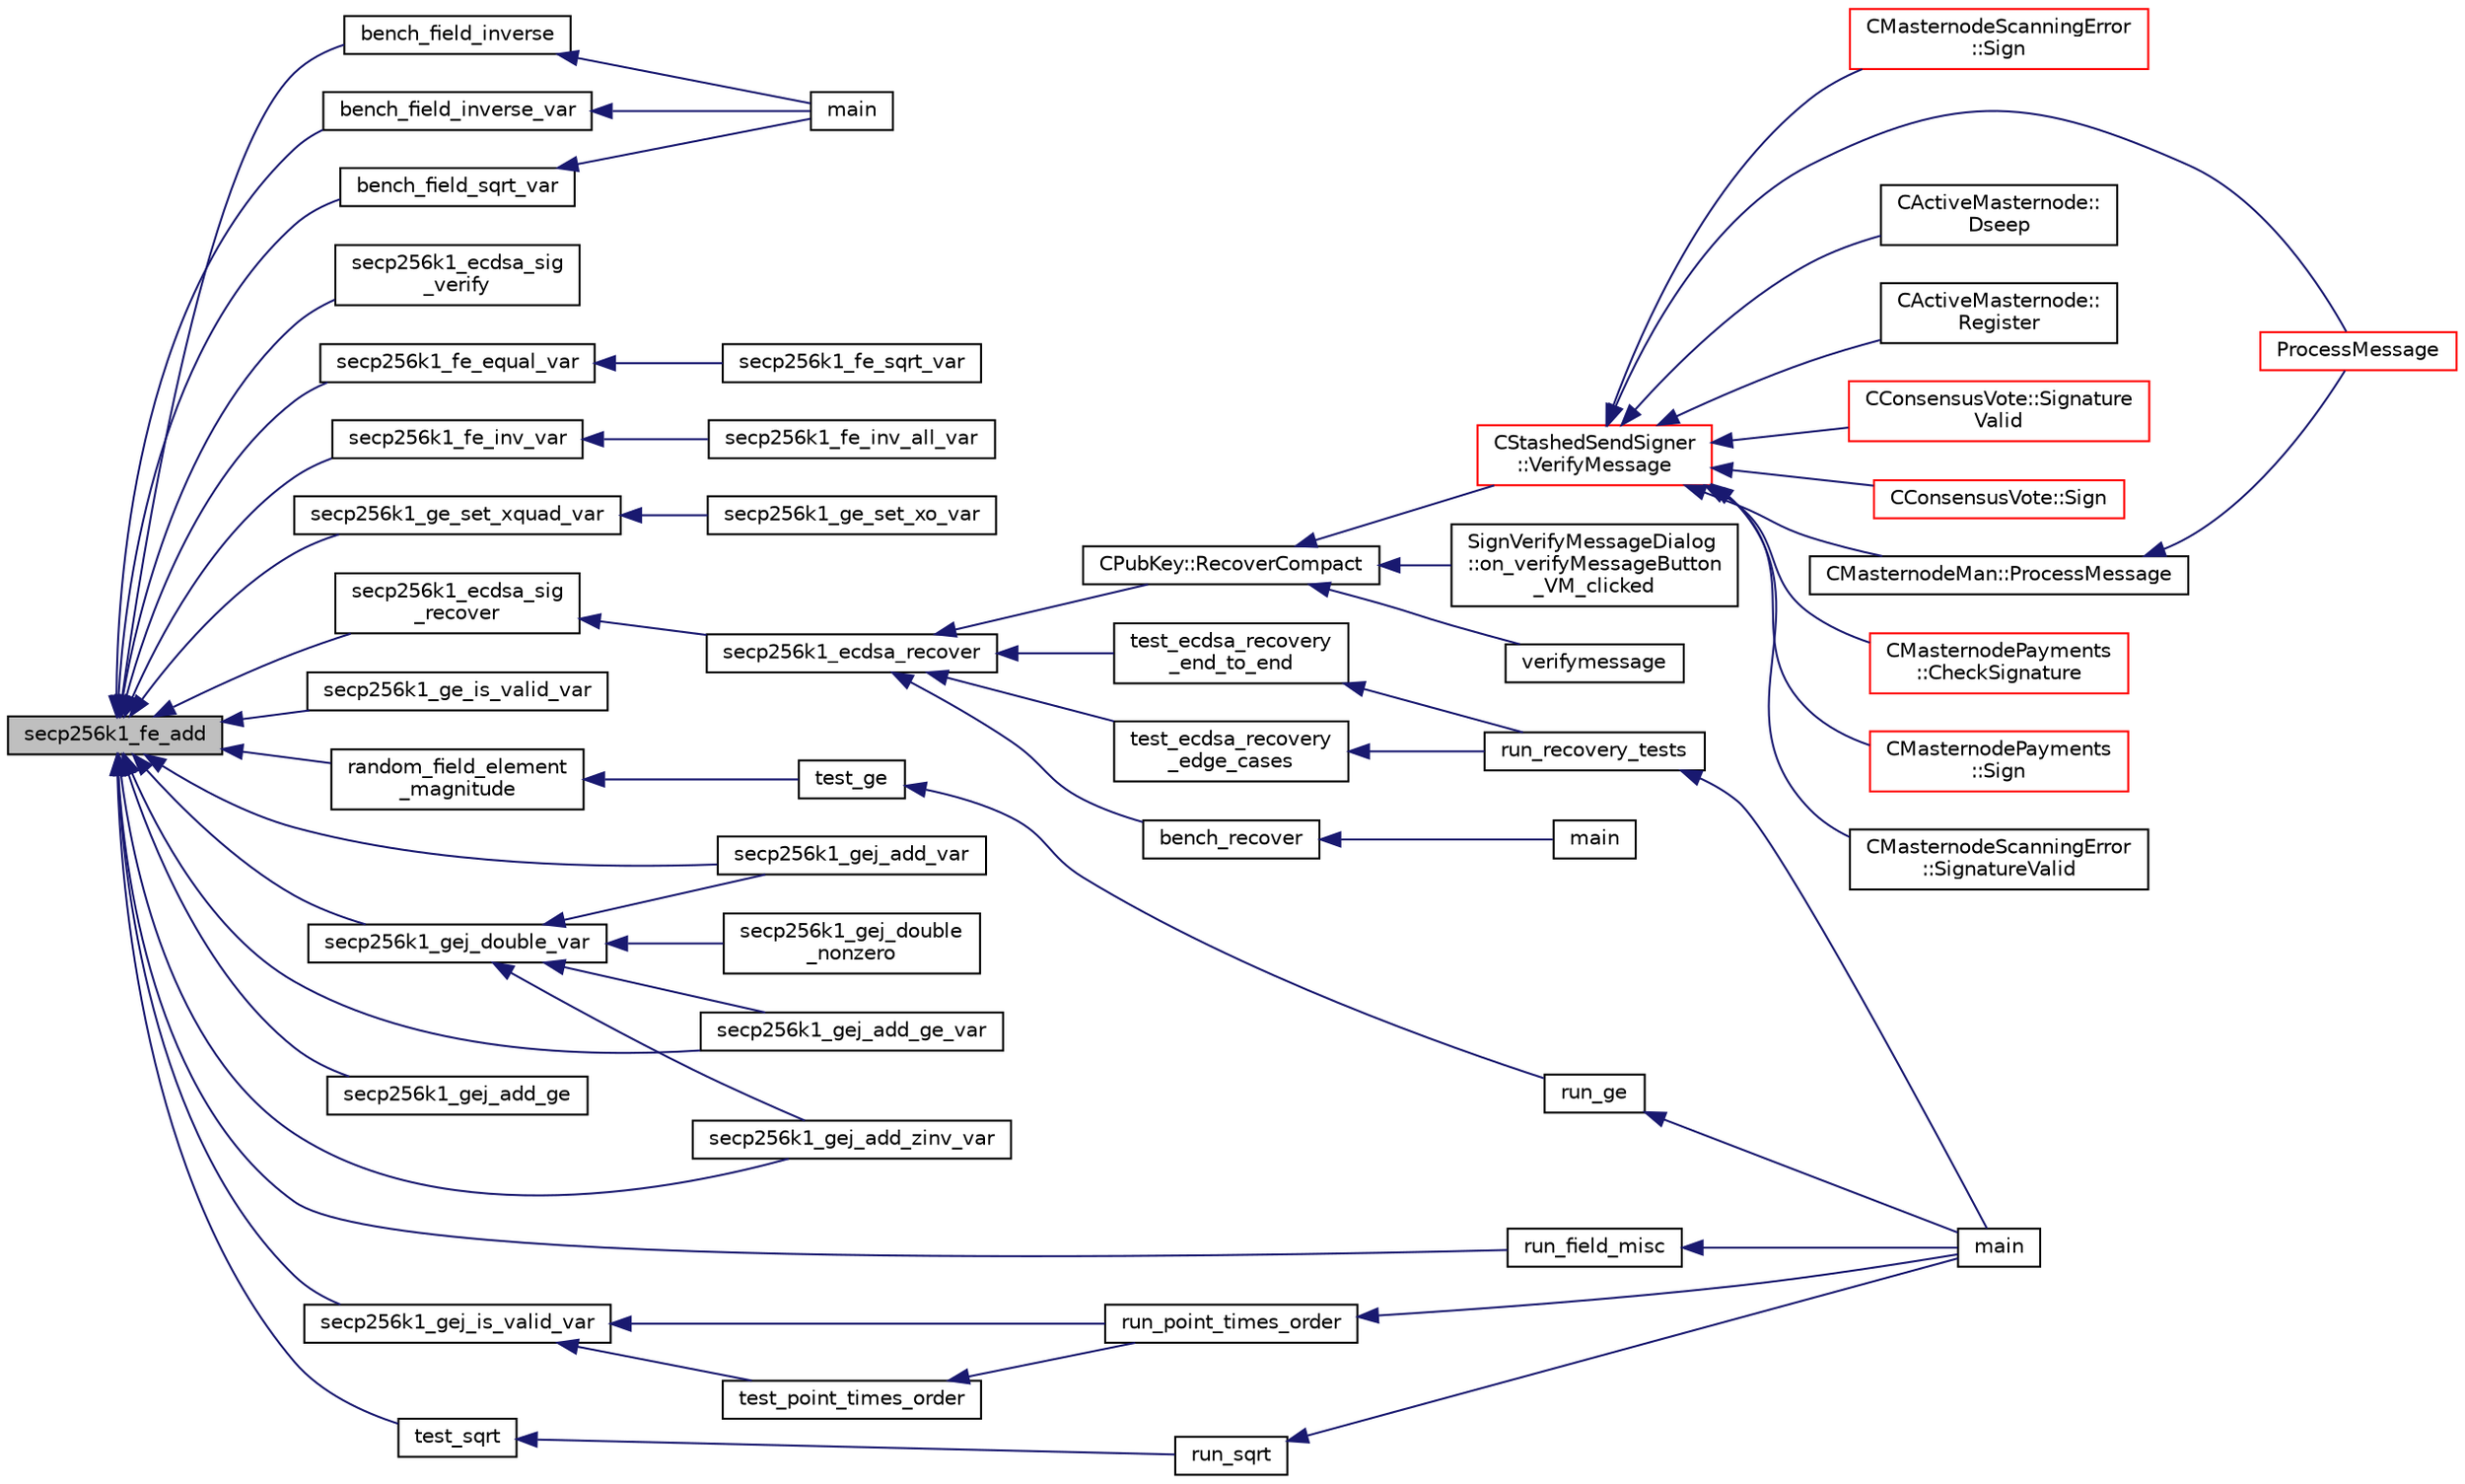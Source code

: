 digraph "secp256k1_fe_add"
{
  edge [fontname="Helvetica",fontsize="10",labelfontname="Helvetica",labelfontsize="10"];
  node [fontname="Helvetica",fontsize="10",shape=record];
  rankdir="LR";
  Node1 [label="secp256k1_fe_add",height=0.2,width=0.4,color="black", fillcolor="grey75", style="filled", fontcolor="black"];
  Node1 -> Node2 [dir="back",color="midnightblue",fontsize="10",style="solid",fontname="Helvetica"];
  Node2 [label="bench_field_inverse",height=0.2,width=0.4,color="black", fillcolor="white", style="filled",URL="$d9/d5e/bench__internal_8c.html#aadfd2513d7e62f1bea711ca496f8a3c2"];
  Node2 -> Node3 [dir="back",color="midnightblue",fontsize="10",style="solid",fontname="Helvetica"];
  Node3 [label="main",height=0.2,width=0.4,color="black", fillcolor="white", style="filled",URL="$d9/d5e/bench__internal_8c.html#a3c04138a5bfe5d72780bb7e82a18e627"];
  Node1 -> Node4 [dir="back",color="midnightblue",fontsize="10",style="solid",fontname="Helvetica"];
  Node4 [label="bench_field_inverse_var",height=0.2,width=0.4,color="black", fillcolor="white", style="filled",URL="$d9/d5e/bench__internal_8c.html#afe3b788c31c7bb78714db48b2d43fd60"];
  Node4 -> Node3 [dir="back",color="midnightblue",fontsize="10",style="solid",fontname="Helvetica"];
  Node1 -> Node5 [dir="back",color="midnightblue",fontsize="10",style="solid",fontname="Helvetica"];
  Node5 [label="bench_field_sqrt_var",height=0.2,width=0.4,color="black", fillcolor="white", style="filled",URL="$d9/d5e/bench__internal_8c.html#a886402d0f9385791697bf5de08bdccd3"];
  Node5 -> Node3 [dir="back",color="midnightblue",fontsize="10",style="solid",fontname="Helvetica"];
  Node1 -> Node6 [dir="back",color="midnightblue",fontsize="10",style="solid",fontname="Helvetica"];
  Node6 [label="secp256k1_ecdsa_sig\l_verify",height=0.2,width=0.4,color="black", fillcolor="white", style="filled",URL="$d5/d27/ecdsa__impl_8h.html#a3f5883c08cc865fd9a4ca3f6173b1c26"];
  Node1 -> Node7 [dir="back",color="midnightblue",fontsize="10",style="solid",fontname="Helvetica"];
  Node7 [label="secp256k1_fe_equal_var",height=0.2,width=0.4,color="black", fillcolor="white", style="filled",URL="$d7/d0b/field__impl_8h.html#a33b925095ff0c60cd468d5a91d3ec788"];
  Node7 -> Node8 [dir="back",color="midnightblue",fontsize="10",style="solid",fontname="Helvetica"];
  Node8 [label="secp256k1_fe_sqrt_var",height=0.2,width=0.4,color="black", fillcolor="white", style="filled",URL="$d7/d0b/field__impl_8h.html#adeed9551ce946187f98c5e3d789e9575"];
  Node1 -> Node9 [dir="back",color="midnightblue",fontsize="10",style="solid",fontname="Helvetica"];
  Node9 [label="secp256k1_fe_inv_var",height=0.2,width=0.4,color="black", fillcolor="white", style="filled",URL="$d7/d0b/field__impl_8h.html#a0090ecfb39b34a8965cc16ae1feca5aa"];
  Node9 -> Node10 [dir="back",color="midnightblue",fontsize="10",style="solid",fontname="Helvetica"];
  Node10 [label="secp256k1_fe_inv_all_var",height=0.2,width=0.4,color="black", fillcolor="white", style="filled",URL="$d7/d0b/field__impl_8h.html#a728a757d8960973603be6f3b2aa13f4e"];
  Node1 -> Node11 [dir="back",color="midnightblue",fontsize="10",style="solid",fontname="Helvetica"];
  Node11 [label="secp256k1_ge_set_xquad_var",height=0.2,width=0.4,color="black", fillcolor="white", style="filled",URL="$d6/d60/group__impl_8h.html#a767d4255b822bcd84f84d9b440b3af86"];
  Node11 -> Node12 [dir="back",color="midnightblue",fontsize="10",style="solid",fontname="Helvetica"];
  Node12 [label="secp256k1_ge_set_xo_var",height=0.2,width=0.4,color="black", fillcolor="white", style="filled",URL="$d6/d60/group__impl_8h.html#a3c3d9154b093bb4ed48ba55e4c28a0b5"];
  Node1 -> Node13 [dir="back",color="midnightblue",fontsize="10",style="solid",fontname="Helvetica"];
  Node13 [label="secp256k1_gej_is_valid_var",height=0.2,width=0.4,color="black", fillcolor="white", style="filled",URL="$d6/d60/group__impl_8h.html#aaf14c34acab0a279530f58c7e7d50749"];
  Node13 -> Node14 [dir="back",color="midnightblue",fontsize="10",style="solid",fontname="Helvetica"];
  Node14 [label="test_point_times_order",height=0.2,width=0.4,color="black", fillcolor="white", style="filled",URL="$d5/d7f/tests_8c.html#a5760a028e03f061e5aed00cb7839138e"];
  Node14 -> Node15 [dir="back",color="midnightblue",fontsize="10",style="solid",fontname="Helvetica"];
  Node15 [label="run_point_times_order",height=0.2,width=0.4,color="black", fillcolor="white", style="filled",URL="$d5/d7f/tests_8c.html#accc1ed100e6e73e61ce30e82cf4f0bbb"];
  Node15 -> Node16 [dir="back",color="midnightblue",fontsize="10",style="solid",fontname="Helvetica"];
  Node16 [label="main",height=0.2,width=0.4,color="black", fillcolor="white", style="filled",URL="$d5/d7f/tests_8c.html#a3c04138a5bfe5d72780bb7e82a18e627"];
  Node13 -> Node15 [dir="back",color="midnightblue",fontsize="10",style="solid",fontname="Helvetica"];
  Node1 -> Node17 [dir="back",color="midnightblue",fontsize="10",style="solid",fontname="Helvetica"];
  Node17 [label="secp256k1_ge_is_valid_var",height=0.2,width=0.4,color="black", fillcolor="white", style="filled",URL="$d6/d60/group__impl_8h.html#a83600b0c4d8e95a8b2e730b4e2f207dc"];
  Node1 -> Node18 [dir="back",color="midnightblue",fontsize="10",style="solid",fontname="Helvetica"];
  Node18 [label="secp256k1_gej_double_var",height=0.2,width=0.4,color="black", fillcolor="white", style="filled",URL="$d6/d60/group__impl_8h.html#a033aa434a4d0838f649ad757dd44db46"];
  Node18 -> Node19 [dir="back",color="midnightblue",fontsize="10",style="solid",fontname="Helvetica"];
  Node19 [label="secp256k1_gej_double\l_nonzero",height=0.2,width=0.4,color="black", fillcolor="white", style="filled",URL="$d6/d60/group__impl_8h.html#accf4e481cd660b1df01b4b90f5d28bb4"];
  Node18 -> Node20 [dir="back",color="midnightblue",fontsize="10",style="solid",fontname="Helvetica"];
  Node20 [label="secp256k1_gej_add_var",height=0.2,width=0.4,color="black", fillcolor="white", style="filled",URL="$d6/d60/group__impl_8h.html#a8df21f3ef7412e6c4d39fb67dc0140c6"];
  Node18 -> Node21 [dir="back",color="midnightblue",fontsize="10",style="solid",fontname="Helvetica"];
  Node21 [label="secp256k1_gej_add_ge_var",height=0.2,width=0.4,color="black", fillcolor="white", style="filled",URL="$d6/d60/group__impl_8h.html#a4d0338f50b08d082caa32f8e72707b55"];
  Node18 -> Node22 [dir="back",color="midnightblue",fontsize="10",style="solid",fontname="Helvetica"];
  Node22 [label="secp256k1_gej_add_zinv_var",height=0.2,width=0.4,color="black", fillcolor="white", style="filled",URL="$d6/d60/group__impl_8h.html#a180d4e54e906f101ce0f1e74563ce5f6"];
  Node1 -> Node20 [dir="back",color="midnightblue",fontsize="10",style="solid",fontname="Helvetica"];
  Node1 -> Node21 [dir="back",color="midnightblue",fontsize="10",style="solid",fontname="Helvetica"];
  Node1 -> Node22 [dir="back",color="midnightblue",fontsize="10",style="solid",fontname="Helvetica"];
  Node1 -> Node23 [dir="back",color="midnightblue",fontsize="10",style="solid",fontname="Helvetica"];
  Node23 [label="secp256k1_gej_add_ge",height=0.2,width=0.4,color="black", fillcolor="white", style="filled",URL="$d6/d60/group__impl_8h.html#a586b55d5921edcd68799f584c0a3c58d"];
  Node1 -> Node24 [dir="back",color="midnightblue",fontsize="10",style="solid",fontname="Helvetica"];
  Node24 [label="secp256k1_ecdsa_sig\l_recover",height=0.2,width=0.4,color="black", fillcolor="white", style="filled",URL="$d6/d5d/recovery_2main__impl_8h.html#a1a831ed991717749ed9d200bb9d3f03b"];
  Node24 -> Node25 [dir="back",color="midnightblue",fontsize="10",style="solid",fontname="Helvetica"];
  Node25 [label="secp256k1_ecdsa_recover",height=0.2,width=0.4,color="black", fillcolor="white", style="filled",URL="$d6/d5d/recovery_2main__impl_8h.html#a75f3e32e9a25eac9e8f9d3a5a8b0dc94",tooltip="Recover an ECDSA public key from a signature. "];
  Node25 -> Node26 [dir="back",color="midnightblue",fontsize="10",style="solid",fontname="Helvetica"];
  Node26 [label="CPubKey::RecoverCompact",height=0.2,width=0.4,color="black", fillcolor="white", style="filled",URL="$da/d4e/class_c_pub_key.html#a169505e735a02db385486b0affeb565c"];
  Node26 -> Node27 [dir="back",color="midnightblue",fontsize="10",style="solid",fontname="Helvetica"];
  Node27 [label="SignVerifyMessageDialog\l::on_verifyMessageButton\l_VM_clicked",height=0.2,width=0.4,color="black", fillcolor="white", style="filled",URL="$d1/d26/class_sign_verify_message_dialog.html#ae37dec200b27f23c409221511447ae1e"];
  Node26 -> Node28 [dir="back",color="midnightblue",fontsize="10",style="solid",fontname="Helvetica"];
  Node28 [label="verifymessage",height=0.2,width=0.4,color="black", fillcolor="white", style="filled",URL="$db/d48/rpcmisc_8cpp.html#ad8fce781dfd9dfd4866bba2a4589141a"];
  Node26 -> Node29 [dir="back",color="midnightblue",fontsize="10",style="solid",fontname="Helvetica"];
  Node29 [label="CStashedSendSigner\l::VerifyMessage",height=0.2,width=0.4,color="red", fillcolor="white", style="filled",URL="$da/d0a/class_c_stashed_send_signer.html#a917e4eb567f2005a73ef59bafcf46bd4",tooltip="Verify the message, returns true if succcessful. "];
  Node29 -> Node30 [dir="back",color="midnightblue",fontsize="10",style="solid",fontname="Helvetica"];
  Node30 [label="CActiveMasternode::\lDseep",height=0.2,width=0.4,color="black", fillcolor="white", style="filled",URL="$d9/d29/class_c_active_masternode.html#aa14a1a9611f6b73cc3e860cda75de88c"];
  Node29 -> Node31 [dir="back",color="midnightblue",fontsize="10",style="solid",fontname="Helvetica"];
  Node31 [label="CActiveMasternode::\lRegister",height=0.2,width=0.4,color="black", fillcolor="white", style="filled",URL="$d9/d29/class_c_active_masternode.html#a1fd28a721112cda22fe2f9e1045cf397",tooltip="Register any Masternode. "];
  Node29 -> Node32 [dir="back",color="midnightblue",fontsize="10",style="solid",fontname="Helvetica"];
  Node32 [label="CConsensusVote::Signature\lValid",height=0.2,width=0.4,color="red", fillcolor="white", style="filled",URL="$dc/da2/class_c_consensus_vote.html#ac6550a89acee255e0035e189a42a6310"];
  Node29 -> Node52 [dir="back",color="midnightblue",fontsize="10",style="solid",fontname="Helvetica"];
  Node52 [label="CConsensusVote::Sign",height=0.2,width=0.4,color="red", fillcolor="white", style="filled",URL="$dc/da2/class_c_consensus_vote.html#a687495887aa75f5d5bb70f93ecb820d0"];
  Node29 -> Node35 [dir="back",color="midnightblue",fontsize="10",style="solid",fontname="Helvetica"];
  Node35 [label="ProcessMessage",height=0.2,width=0.4,color="red", fillcolor="white", style="filled",URL="$df/d0a/main_8cpp.html#a8ba92b1a4bce3c835e887a9073d17d8e"];
  Node29 -> Node53 [dir="back",color="midnightblue",fontsize="10",style="solid",fontname="Helvetica"];
  Node53 [label="CMasternodePayments\l::CheckSignature",height=0.2,width=0.4,color="red", fillcolor="white", style="filled",URL="$dc/d9a/class_c_masternode_payments.html#a2ca2af0178969784235c7917b226af32"];
  Node29 -> Node56 [dir="back",color="midnightblue",fontsize="10",style="solid",fontname="Helvetica"];
  Node56 [label="CMasternodePayments\l::Sign",height=0.2,width=0.4,color="red", fillcolor="white", style="filled",URL="$dc/d9a/class_c_masternode_payments.html#a7d04afdf936b8de605ab6f478c7fad51"];
  Node29 -> Node68 [dir="back",color="midnightblue",fontsize="10",style="solid",fontname="Helvetica"];
  Node68 [label="CMasternodeScanningError\l::SignatureValid",height=0.2,width=0.4,color="black", fillcolor="white", style="filled",URL="$d0/de7/class_c_masternode_scanning_error.html#ae90fca573f70f7faa4c9f3a5db145f36"];
  Node29 -> Node69 [dir="back",color="midnightblue",fontsize="10",style="solid",fontname="Helvetica"];
  Node69 [label="CMasternodeScanningError\l::Sign",height=0.2,width=0.4,color="red", fillcolor="white", style="filled",URL="$d0/de7/class_c_masternode_scanning_error.html#afdc8ec9b08767cdf3c6a6cc819af7d09"];
  Node29 -> Node71 [dir="back",color="midnightblue",fontsize="10",style="solid",fontname="Helvetica"];
  Node71 [label="CMasternodeMan::ProcessMessage",height=0.2,width=0.4,color="black", fillcolor="white", style="filled",URL="$dc/d6b/class_c_masternode_man.html#ae3e5d263cebdcd932eca49caeadce9aa"];
  Node71 -> Node35 [dir="back",color="midnightblue",fontsize="10",style="solid",fontname="Helvetica"];
  Node25 -> Node88 [dir="back",color="midnightblue",fontsize="10",style="solid",fontname="Helvetica"];
  Node88 [label="bench_recover",height=0.2,width=0.4,color="black", fillcolor="white", style="filled",URL="$d7/d8e/bench__recover_8c.html#a6bbc6888c36d93d55e5410b25121db10"];
  Node88 -> Node89 [dir="back",color="midnightblue",fontsize="10",style="solid",fontname="Helvetica"];
  Node89 [label="main",height=0.2,width=0.4,color="black", fillcolor="white", style="filled",URL="$d7/d8e/bench__recover_8c.html#a840291bc02cba5474a4cb46a9b9566fe"];
  Node25 -> Node90 [dir="back",color="midnightblue",fontsize="10",style="solid",fontname="Helvetica"];
  Node90 [label="test_ecdsa_recovery\l_end_to_end",height=0.2,width=0.4,color="black", fillcolor="white", style="filled",URL="$d3/d71/recovery_2tests__impl_8h.html#a70649882936497184992dfaa06b1106f"];
  Node90 -> Node91 [dir="back",color="midnightblue",fontsize="10",style="solid",fontname="Helvetica"];
  Node91 [label="run_recovery_tests",height=0.2,width=0.4,color="black", fillcolor="white", style="filled",URL="$d3/d71/recovery_2tests__impl_8h.html#a3a06f71955483e9502f3c408857407f2"];
  Node91 -> Node16 [dir="back",color="midnightblue",fontsize="10",style="solid",fontname="Helvetica"];
  Node25 -> Node92 [dir="back",color="midnightblue",fontsize="10",style="solid",fontname="Helvetica"];
  Node92 [label="test_ecdsa_recovery\l_edge_cases",height=0.2,width=0.4,color="black", fillcolor="white", style="filled",URL="$d3/d71/recovery_2tests__impl_8h.html#ad6d3138600637a7c940bc40a22795e46"];
  Node92 -> Node91 [dir="back",color="midnightblue",fontsize="10",style="solid",fontname="Helvetica"];
  Node1 -> Node93 [dir="back",color="midnightblue",fontsize="10",style="solid",fontname="Helvetica"];
  Node93 [label="random_field_element\l_magnitude",height=0.2,width=0.4,color="black", fillcolor="white", style="filled",URL="$d5/d7f/tests_8c.html#a4ae0ffabe31b809b14bc5e14e3f4e953"];
  Node93 -> Node94 [dir="back",color="midnightblue",fontsize="10",style="solid",fontname="Helvetica"];
  Node94 [label="test_ge",height=0.2,width=0.4,color="black", fillcolor="white", style="filled",URL="$d5/d7f/tests_8c.html#a3084bb11900a5e4d33115904d0ceb847"];
  Node94 -> Node95 [dir="back",color="midnightblue",fontsize="10",style="solid",fontname="Helvetica"];
  Node95 [label="run_ge",height=0.2,width=0.4,color="black", fillcolor="white", style="filled",URL="$d5/d7f/tests_8c.html#aa7ad70a73e9a44f0b9486ffe6f46ca39"];
  Node95 -> Node16 [dir="back",color="midnightblue",fontsize="10",style="solid",fontname="Helvetica"];
  Node1 -> Node96 [dir="back",color="midnightblue",fontsize="10",style="solid",fontname="Helvetica"];
  Node96 [label="run_field_misc",height=0.2,width=0.4,color="black", fillcolor="white", style="filled",URL="$d5/d7f/tests_8c.html#a407b4cff8cbc365e753f2a1d70b45f81"];
  Node96 -> Node16 [dir="back",color="midnightblue",fontsize="10",style="solid",fontname="Helvetica"];
  Node1 -> Node97 [dir="back",color="midnightblue",fontsize="10",style="solid",fontname="Helvetica"];
  Node97 [label="test_sqrt",height=0.2,width=0.4,color="black", fillcolor="white", style="filled",URL="$d5/d7f/tests_8c.html#a42744351538fd01fc266d1cac41401a8"];
  Node97 -> Node98 [dir="back",color="midnightblue",fontsize="10",style="solid",fontname="Helvetica"];
  Node98 [label="run_sqrt",height=0.2,width=0.4,color="black", fillcolor="white", style="filled",URL="$d5/d7f/tests_8c.html#a9f14566c39814625ca83d68d1dddb684"];
  Node98 -> Node16 [dir="back",color="midnightblue",fontsize="10",style="solid",fontname="Helvetica"];
}
